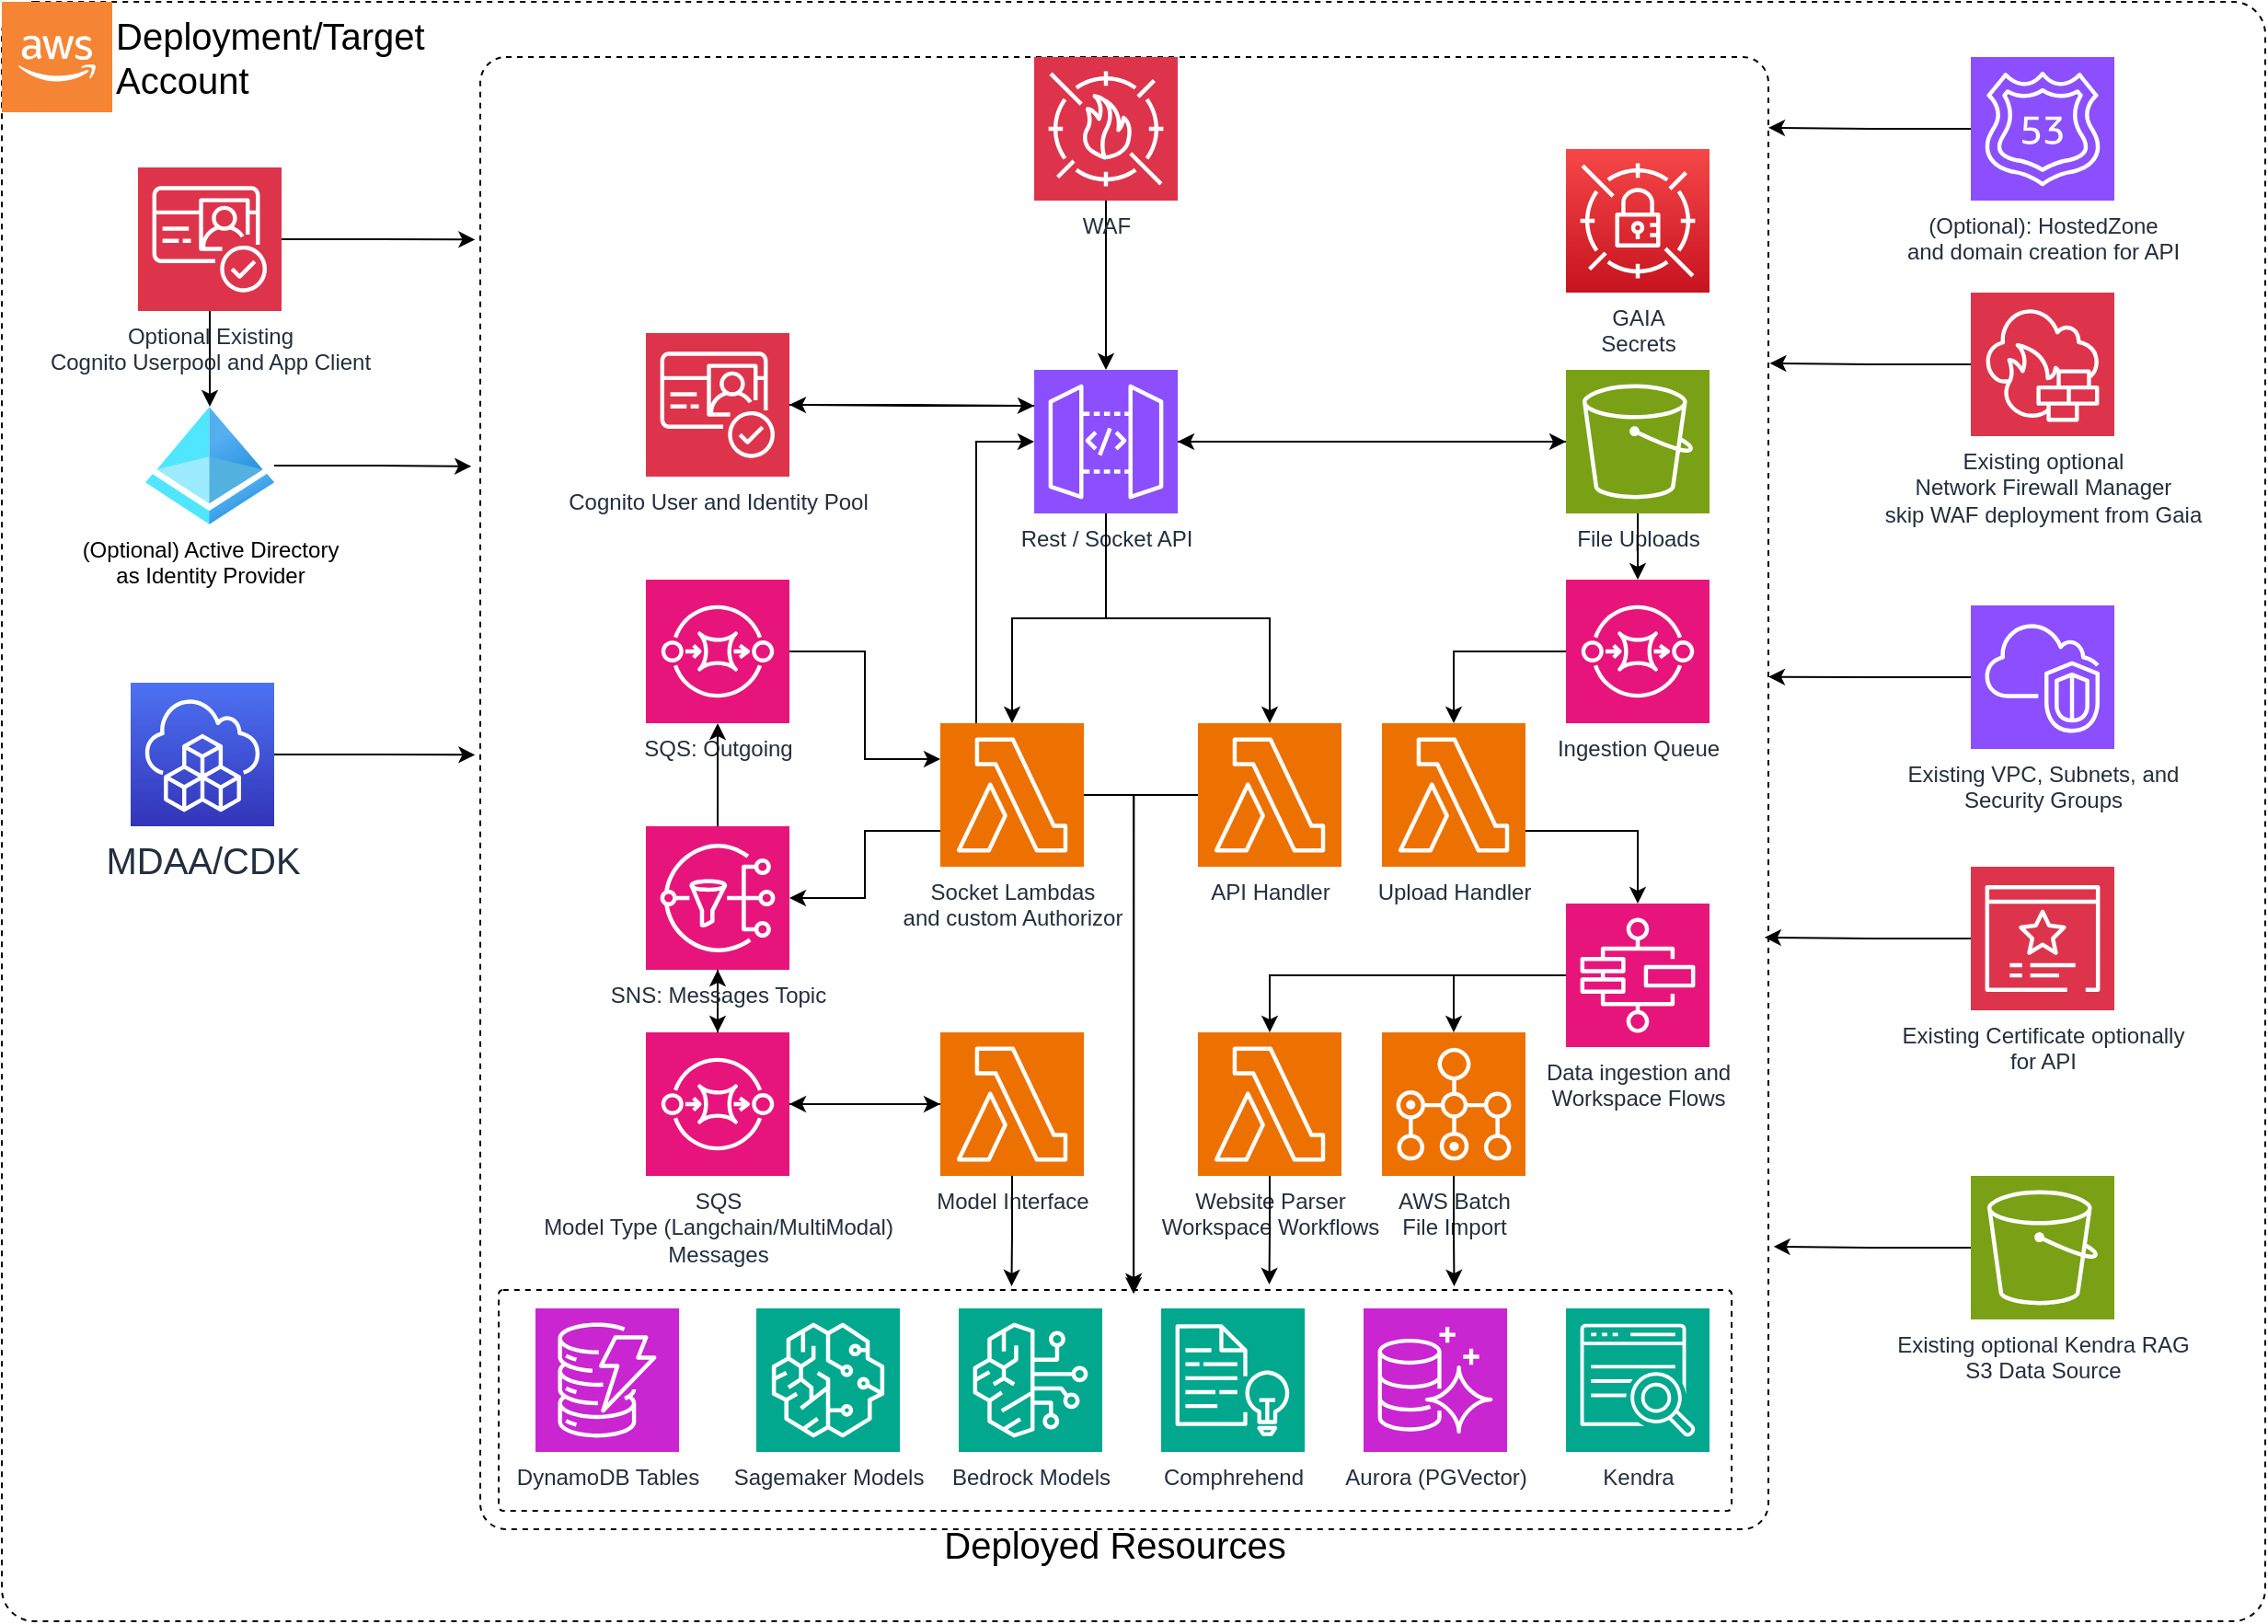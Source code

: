 <mxfile version="24.2.5" type="device">
  <diagram name="Page-1" id="XUacAyCLRv4PhZZHWHxI">
    <mxGraphModel dx="1836" dy="709" grid="1" gridSize="10" guides="1" tooltips="1" connect="1" arrows="1" fold="1" page="1" pageScale="1" pageWidth="850" pageHeight="1100" math="0" shadow="0">
      <root>
        <mxCell id="0" />
        <mxCell id="1" parent="0" />
        <mxCell id="eEkMke8qo6kX0QKmBNdO-102" value="" style="rounded=1;whiteSpace=wrap;html=1;fontSize=20;fillColor=none;arcSize=2;dashed=1;labelPosition=center;verticalLabelPosition=bottom;align=center;verticalAlign=top;" vertex="1" parent="1">
          <mxGeometry x="-830" y="10" width="1230" height="880" as="geometry" />
        </mxCell>
        <mxCell id="eEkMke8qo6kX0QKmBNdO-4" value="" style="rounded=1;whiteSpace=wrap;html=1;fontSize=20;fillColor=none;arcSize=2;dashed=1;labelPosition=center;verticalLabelPosition=bottom;align=center;verticalAlign=top;" vertex="1" parent="1">
          <mxGeometry x="-570" y="40" width="700" height="800" as="geometry" />
        </mxCell>
        <mxCell id="eEkMke8qo6kX0QKmBNdO-5" value="MDAA/CDK" style="sketch=0;points=[[0,0,0],[0.25,0,0],[0.5,0,0],[0.75,0,0],[1,0,0],[0,1,0],[0.25,1,0],[0.5,1,0],[0.75,1,0],[1,1,0],[0,0.25,0],[0,0.5,0],[0,0.75,0],[1,0.25,0],[1,0.5,0],[1,0.75,0]];outlineConnect=0;fontColor=#232F3E;gradientColor=#4D72F3;gradientDirection=north;fillColor=#3334B9;strokeColor=#ffffff;dashed=0;verticalLabelPosition=bottom;verticalAlign=top;align=center;html=1;fontSize=20;fontStyle=0;aspect=fixed;shape=mxgraph.aws4.resourceIcon;resIcon=mxgraph.aws4.cloud_development_kit;" vertex="1" parent="1">
          <mxGeometry x="-760" y="380" width="78" height="78" as="geometry" />
        </mxCell>
        <mxCell id="eEkMke8qo6kX0QKmBNdO-117" style="edgeStyle=orthogonalEdgeStyle;rounded=0;orthogonalLoop=1;jettySize=auto;html=1;exitX=0;exitY=0.25;exitDx=0;exitDy=0;exitPerimeter=0;" edge="1" parent="1" source="eEkMke8qo6kX0QKmBNdO-11" target="eEkMke8qo6kX0QKmBNdO-12">
          <mxGeometry relative="1" as="geometry" />
        </mxCell>
        <mxCell id="eEkMke8qo6kX0QKmBNdO-11" value="Rest / Socket API" style="sketch=0;points=[[0,0,0],[0.25,0,0],[0.5,0,0],[0.75,0,0],[1,0,0],[0,1,0],[0.25,1,0],[0.5,1,0],[0.75,1,0],[1,1,0],[0,0.25,0],[0,0.5,0],[0,0.75,0],[1,0.25,0],[1,0.5,0],[1,0.75,0]];outlineConnect=0;fontColor=#232F3E;fillColor=#8C4FFF;strokeColor=#ffffff;dashed=0;verticalLabelPosition=bottom;verticalAlign=top;align=center;html=1;fontSize=12;fontStyle=0;aspect=fixed;shape=mxgraph.aws4.resourceIcon;resIcon=mxgraph.aws4.api_gateway;" vertex="1" parent="1">
          <mxGeometry x="-269" y="210" width="78" height="78" as="geometry" />
        </mxCell>
        <mxCell id="eEkMke8qo6kX0QKmBNdO-12" value="Cognito User and Identity Pool" style="sketch=0;points=[[0,0,0],[0.25,0,0],[0.5,0,0],[0.75,0,0],[1,0,0],[0,1,0],[0.25,1,0],[0.5,1,0],[0.75,1,0],[1,1,0],[0,0.25,0],[0,0.5,0],[0,0.75,0],[1,0.25,0],[1,0.5,0],[1,0.75,0]];outlineConnect=0;fontColor=#232F3E;fillColor=#DD344C;strokeColor=#ffffff;dashed=0;verticalLabelPosition=bottom;verticalAlign=top;align=center;html=1;fontSize=12;fontStyle=0;aspect=fixed;shape=mxgraph.aws4.resourceIcon;resIcon=mxgraph.aws4.cognito;" vertex="1" parent="1">
          <mxGeometry x="-480" y="190" width="78" height="78" as="geometry" />
        </mxCell>
        <mxCell id="eEkMke8qo6kX0QKmBNdO-13" value="File Uploads" style="sketch=0;points=[[0,0,0],[0.25,0,0],[0.5,0,0],[0.75,0,0],[1,0,0],[0,1,0],[0.25,1,0],[0.5,1,0],[0.75,1,0],[1,1,0],[0,0.25,0],[0,0.5,0],[0,0.75,0],[1,0.25,0],[1,0.5,0],[1,0.75,0]];outlineConnect=0;fontColor=#232F3E;fillColor=#7AA116;strokeColor=#ffffff;dashed=0;verticalLabelPosition=bottom;verticalAlign=top;align=center;html=1;fontSize=12;fontStyle=0;aspect=fixed;shape=mxgraph.aws4.resourceIcon;resIcon=mxgraph.aws4.s3;" vertex="1" parent="1">
          <mxGeometry x="20" y="210" width="78" height="78" as="geometry" />
        </mxCell>
        <mxCell id="eEkMke8qo6kX0QKmBNdO-15" value="Socket Lambdas&lt;br&gt;and custom Authorizor" style="sketch=0;points=[[0,0,0],[0.25,0,0],[0.5,0,0],[0.75,0,0],[1,0,0],[0,1,0],[0.25,1,0],[0.5,1,0],[0.75,1,0],[1,1,0],[0,0.25,0],[0,0.5,0],[0,0.75,0],[1,0.25,0],[1,0.5,0],[1,0.75,0]];outlineConnect=0;fontColor=#232F3E;fillColor=#ED7100;strokeColor=#ffffff;dashed=0;verticalLabelPosition=bottom;verticalAlign=top;align=center;html=1;fontSize=12;fontStyle=0;aspect=fixed;shape=mxgraph.aws4.resourceIcon;resIcon=mxgraph.aws4.lambda;" vertex="1" parent="1">
          <mxGeometry x="-320" y="402" width="78" height="78" as="geometry" />
        </mxCell>
        <mxCell id="eEkMke8qo6kX0QKmBNdO-53" style="edgeStyle=orthogonalEdgeStyle;rounded=0;orthogonalLoop=1;jettySize=auto;html=1;exitX=1;exitY=0.5;exitDx=0;exitDy=0;exitPerimeter=0;" edge="1" parent="1" source="eEkMke8qo6kX0QKmBNdO-16" target="eEkMke8qo6kX0QKmBNdO-28">
          <mxGeometry relative="1" as="geometry" />
        </mxCell>
        <mxCell id="eEkMke8qo6kX0QKmBNdO-57" style="edgeStyle=orthogonalEdgeStyle;rounded=0;orthogonalLoop=1;jettySize=auto;html=1;exitX=0.5;exitY=0;exitDx=0;exitDy=0;exitPerimeter=0;" edge="1" parent="1" source="eEkMke8qo6kX0QKmBNdO-16" target="eEkMke8qo6kX0QKmBNdO-31">
          <mxGeometry relative="1" as="geometry" />
        </mxCell>
        <mxCell id="eEkMke8qo6kX0QKmBNdO-16" value="SQS&lt;br&gt;Model Type (Langchain/MultiModal) &lt;br&gt;Messages" style="sketch=0;points=[[0,0,0],[0.25,0,0],[0.5,0,0],[0.75,0,0],[1,0,0],[0,1,0],[0.25,1,0],[0.5,1,0],[0.75,1,0],[1,1,0],[0,0.25,0],[0,0.5,0],[0,0.75,0],[1,0.25,0],[1,0.5,0],[1,0.75,0]];outlineConnect=0;fontColor=#232F3E;fillColor=#E7157B;strokeColor=#ffffff;dashed=0;verticalLabelPosition=bottom;verticalAlign=top;align=center;html=1;fontSize=12;fontStyle=0;aspect=fixed;shape=mxgraph.aws4.resourceIcon;resIcon=mxgraph.aws4.sqs;" vertex="1" parent="1">
          <mxGeometry x="-480" y="570" width="78" height="78" as="geometry" />
        </mxCell>
        <mxCell id="eEkMke8qo6kX0QKmBNdO-18" value="API Handler" style="sketch=0;points=[[0,0,0],[0.25,0,0],[0.5,0,0],[0.75,0,0],[1,0,0],[0,1,0],[0.25,1,0],[0.5,1,0],[0.75,1,0],[1,1,0],[0,0.25,0],[0,0.5,0],[0,0.75,0],[1,0.25,0],[1,0.5,0],[1,0.75,0]];outlineConnect=0;fontColor=#232F3E;fillColor=#ED7100;strokeColor=#ffffff;dashed=0;verticalLabelPosition=bottom;verticalAlign=top;align=center;html=1;fontSize=12;fontStyle=0;aspect=fixed;shape=mxgraph.aws4.resourceIcon;resIcon=mxgraph.aws4.lambda;" vertex="1" parent="1">
          <mxGeometry x="-180" y="402" width="78" height="78" as="geometry" />
        </mxCell>
        <mxCell id="eEkMke8qo6kX0QKmBNdO-19" value="Data ingestion and&lt;br&gt;Workspace Flows" style="sketch=0;points=[[0,0,0],[0.25,0,0],[0.5,0,0],[0.75,0,0],[1,0,0],[0,1,0],[0.25,1,0],[0.5,1,0],[0.75,1,0],[1,1,0],[0,0.25,0],[0,0.5,0],[0,0.75,0],[1,0.25,0],[1,0.5,0],[1,0.75,0]];outlineConnect=0;fontColor=#232F3E;fillColor=#E7157B;strokeColor=#ffffff;dashed=0;verticalLabelPosition=bottom;verticalAlign=top;align=center;html=1;fontSize=12;fontStyle=0;aspect=fixed;shape=mxgraph.aws4.resourceIcon;resIcon=mxgraph.aws4.step_functions;" vertex="1" parent="1">
          <mxGeometry x="20" y="500" width="78" height="78" as="geometry" />
        </mxCell>
        <mxCell id="eEkMke8qo6kX0QKmBNdO-20" value="DynamoDB Tables" style="sketch=0;points=[[0,0,0],[0.25,0,0],[0.5,0,0],[0.75,0,0],[1,0,0],[0,1,0],[0.25,1,0],[0.5,1,0],[0.75,1,0],[1,1,0],[0,0.25,0],[0,0.5,0],[0,0.75,0],[1,0.25,0],[1,0.5,0],[1,0.75,0]];outlineConnect=0;fontColor=#232F3E;fillColor=#C925D1;strokeColor=#ffffff;dashed=0;verticalLabelPosition=bottom;verticalAlign=top;align=center;html=1;fontSize=12;fontStyle=0;aspect=fixed;shape=mxgraph.aws4.resourceIcon;resIcon=mxgraph.aws4.dynamodb;" vertex="1" parent="1">
          <mxGeometry x="-540" y="720" width="78" height="78" as="geometry" />
        </mxCell>
        <mxCell id="eEkMke8qo6kX0QKmBNdO-21" value="Sagemaker Models" style="sketch=0;points=[[0,0,0],[0.25,0,0],[0.5,0,0],[0.75,0,0],[1,0,0],[0,1,0],[0.25,1,0],[0.5,1,0],[0.75,1,0],[1,1,0],[0,0.25,0],[0,0.5,0],[0,0.75,0],[1,0.25,0],[1,0.5,0],[1,0.75,0]];outlineConnect=0;fontColor=#232F3E;fillColor=#01A88D;strokeColor=#ffffff;dashed=0;verticalLabelPosition=bottom;verticalAlign=top;align=center;html=1;fontSize=12;fontStyle=0;aspect=fixed;shape=mxgraph.aws4.resourceIcon;resIcon=mxgraph.aws4.sagemaker;" vertex="1" parent="1">
          <mxGeometry x="-420" y="720" width="78" height="78" as="geometry" />
        </mxCell>
        <mxCell id="eEkMke8qo6kX0QKmBNdO-22" value="Bedrock Models" style="sketch=0;points=[[0,0,0],[0.25,0,0],[0.5,0,0],[0.75,0,0],[1,0,0],[0,1,0],[0.25,1,0],[0.5,1,0],[0.75,1,0],[1,1,0],[0,0.25,0],[0,0.5,0],[0,0.75,0],[1,0.25,0],[1,0.5,0],[1,0.75,0]];outlineConnect=0;fontColor=#232F3E;fillColor=#01A88D;strokeColor=#ffffff;dashed=0;verticalLabelPosition=bottom;verticalAlign=top;align=center;html=1;fontSize=12;fontStyle=0;aspect=fixed;shape=mxgraph.aws4.resourceIcon;resIcon=mxgraph.aws4.bedrock;" vertex="1" parent="1">
          <mxGeometry x="-310" y="720" width="78" height="78" as="geometry" />
        </mxCell>
        <mxCell id="eEkMke8qo6kX0QKmBNdO-23" value="Comphrehend" style="sketch=0;points=[[0,0,0],[0.25,0,0],[0.5,0,0],[0.75,0,0],[1,0,0],[0,1,0],[0.25,1,0],[0.5,1,0],[0.75,1,0],[1,1,0],[0,0.25,0],[0,0.5,0],[0,0.75,0],[1,0.25,0],[1,0.5,0],[1,0.75,0]];outlineConnect=0;fontColor=#232F3E;fillColor=#01A88D;strokeColor=#ffffff;dashed=0;verticalLabelPosition=bottom;verticalAlign=top;align=center;html=1;fontSize=12;fontStyle=0;aspect=fixed;shape=mxgraph.aws4.resourceIcon;resIcon=mxgraph.aws4.comprehend;" vertex="1" parent="1">
          <mxGeometry x="-200" y="720" width="78" height="78" as="geometry" />
        </mxCell>
        <mxCell id="eEkMke8qo6kX0QKmBNdO-24" value="Kendra" style="sketch=0;points=[[0,0,0],[0.25,0,0],[0.5,0,0],[0.75,0,0],[1,0,0],[0,1,0],[0.25,1,0],[0.5,1,0],[0.75,1,0],[1,1,0],[0,0.25,0],[0,0.5,0],[0,0.75,0],[1,0.25,0],[1,0.5,0],[1,0.75,0]];outlineConnect=0;fontColor=#232F3E;fillColor=#01A88D;strokeColor=#ffffff;dashed=0;verticalLabelPosition=bottom;verticalAlign=top;align=center;html=1;fontSize=12;fontStyle=0;aspect=fixed;shape=mxgraph.aws4.resourceIcon;resIcon=mxgraph.aws4.kendra;" vertex="1" parent="1">
          <mxGeometry x="20" y="720" width="78" height="78" as="geometry" />
        </mxCell>
        <mxCell id="eEkMke8qo6kX0QKmBNdO-25" value="Aurora (PGVector)" style="sketch=0;points=[[0,0,0],[0.25,0,0],[0.5,0,0],[0.75,0,0],[1,0,0],[0,1,0],[0.25,1,0],[0.5,1,0],[0.75,1,0],[1,1,0],[0,0.25,0],[0,0.5,0],[0,0.75,0],[1,0.25,0],[1,0.5,0],[1,0.75,0]];outlineConnect=0;fontColor=#232F3E;fillColor=#C925D1;strokeColor=#ffffff;dashed=0;verticalLabelPosition=bottom;verticalAlign=top;align=center;html=1;fontSize=12;fontStyle=0;aspect=fixed;shape=mxgraph.aws4.resourceIcon;resIcon=mxgraph.aws4.aurora;" vertex="1" parent="1">
          <mxGeometry x="-90" y="720" width="78" height="78" as="geometry" />
        </mxCell>
        <mxCell id="eEkMke8qo6kX0QKmBNdO-26" value="Ingestion Queue" style="sketch=0;points=[[0,0,0],[0.25,0,0],[0.5,0,0],[0.75,0,0],[1,0,0],[0,1,0],[0.25,1,0],[0.5,1,0],[0.75,1,0],[1,1,0],[0,0.25,0],[0,0.5,0],[0,0.75,0],[1,0.25,0],[1,0.5,0],[1,0.75,0]];outlineConnect=0;fontColor=#232F3E;fillColor=#E7157B;strokeColor=#ffffff;dashed=0;verticalLabelPosition=bottom;verticalAlign=top;align=center;html=1;fontSize=12;fontStyle=0;aspect=fixed;shape=mxgraph.aws4.resourceIcon;resIcon=mxgraph.aws4.sqs;" vertex="1" parent="1">
          <mxGeometry x="20" y="324" width="78" height="78" as="geometry" />
        </mxCell>
        <mxCell id="eEkMke8qo6kX0QKmBNdO-27" value="GAIA&lt;br&gt;Secrets" style="sketch=0;points=[[0,0,0],[0.25,0,0],[0.5,0,0],[0.75,0,0],[1,0,0],[0,1,0],[0.25,1,0],[0.5,1,0],[0.75,1,0],[1,1,0],[0,0.25,0],[0,0.5,0],[0,0.75,0],[1,0.25,0],[1,0.5,0],[1,0.75,0]];outlineConnect=0;fontColor=#232F3E;gradientColor=#F54749;gradientDirection=north;fillColor=#C7131F;strokeColor=#ffffff;dashed=0;verticalLabelPosition=bottom;verticalAlign=top;align=center;html=1;fontSize=12;fontStyle=0;aspect=fixed;shape=mxgraph.aws4.resourceIcon;resIcon=mxgraph.aws4.secrets_manager;" vertex="1" parent="1">
          <mxGeometry x="20" y="90" width="78" height="78" as="geometry" />
        </mxCell>
        <mxCell id="eEkMke8qo6kX0QKmBNdO-28" value="Model Interface" style="sketch=0;points=[[0,0,0],[0.25,0,0],[0.5,0,0],[0.75,0,0],[1,0,0],[0,1,0],[0.25,1,0],[0.5,1,0],[0.75,1,0],[1,1,0],[0,0.25,0],[0,0.5,0],[0,0.75,0],[1,0.25,0],[1,0.5,0],[1,0.75,0]];outlineConnect=0;fontColor=#232F3E;fillColor=#ED7100;strokeColor=#ffffff;dashed=0;verticalLabelPosition=bottom;verticalAlign=top;align=center;html=1;fontSize=12;fontStyle=0;aspect=fixed;shape=mxgraph.aws4.resourceIcon;resIcon=mxgraph.aws4.lambda;" vertex="1" parent="1">
          <mxGeometry x="-320" y="570" width="78" height="78" as="geometry" />
        </mxCell>
        <mxCell id="eEkMke8qo6kX0QKmBNdO-29" value="Website Parser&lt;br&gt;Workspace Workflows" style="sketch=0;points=[[0,0,0],[0.25,0,0],[0.5,0,0],[0.75,0,0],[1,0,0],[0,1,0],[0.25,1,0],[0.5,1,0],[0.75,1,0],[1,1,0],[0,0.25,0],[0,0.5,0],[0,0.75,0],[1,0.25,0],[1,0.5,0],[1,0.75,0]];outlineConnect=0;fontColor=#232F3E;fillColor=#ED7100;strokeColor=#ffffff;dashed=0;verticalLabelPosition=bottom;verticalAlign=top;align=center;html=1;fontSize=12;fontStyle=0;aspect=fixed;shape=mxgraph.aws4.resourceIcon;resIcon=mxgraph.aws4.lambda;" vertex="1" parent="1">
          <mxGeometry x="-180" y="570" width="78" height="78" as="geometry" />
        </mxCell>
        <mxCell id="eEkMke8qo6kX0QKmBNdO-52" style="edgeStyle=orthogonalEdgeStyle;rounded=0;orthogonalLoop=1;jettySize=auto;html=1;" edge="1" parent="1" source="eEkMke8qo6kX0QKmBNdO-31" target="eEkMke8qo6kX0QKmBNdO-16">
          <mxGeometry relative="1" as="geometry" />
        </mxCell>
        <mxCell id="eEkMke8qo6kX0QKmBNdO-31" value="SNS: Messages Topic" style="sketch=0;points=[[0,0,0],[0.25,0,0],[0.5,0,0],[0.75,0,0],[1,0,0],[0,1,0],[0.25,1,0],[0.5,1,0],[0.75,1,0],[1,1,0],[0,0.25,0],[0,0.5,0],[0,0.75,0],[1,0.25,0],[1,0.5,0],[1,0.75,0]];outlineConnect=0;fontColor=#232F3E;fillColor=#E7157B;strokeColor=#ffffff;dashed=0;verticalLabelPosition=bottom;verticalAlign=top;align=center;html=1;fontSize=12;fontStyle=0;aspect=fixed;shape=mxgraph.aws4.resourceIcon;resIcon=mxgraph.aws4.sns;" vertex="1" parent="1">
          <mxGeometry x="-480" y="458" width="78" height="78" as="geometry" />
        </mxCell>
        <mxCell id="eEkMke8qo6kX0QKmBNdO-34" value="AWS Batch&lt;br&gt;File Import" style="sketch=0;points=[[0,0,0],[0.25,0,0],[0.5,0,0],[0.75,0,0],[1,0,0],[0,1,0],[0.25,1,0],[0.5,1,0],[0.75,1,0],[1,1,0],[0,0.25,0],[0,0.5,0],[0,0.75,0],[1,0.25,0],[1,0.5,0],[1,0.75,0]];outlineConnect=0;fontColor=#232F3E;fillColor=#ED7100;strokeColor=#ffffff;dashed=0;verticalLabelPosition=bottom;verticalAlign=top;align=center;html=1;fontSize=12;fontStyle=0;aspect=fixed;shape=mxgraph.aws4.resourceIcon;resIcon=mxgraph.aws4.batch;" vertex="1" parent="1">
          <mxGeometry x="-80" y="570" width="78" height="78" as="geometry" />
        </mxCell>
        <mxCell id="eEkMke8qo6kX0QKmBNdO-35" value="Existing VPC, Subnets, and&lt;br&gt;Security Groups" style="sketch=0;points=[[0,0,0],[0.25,0,0],[0.5,0,0],[0.75,0,0],[1,0,0],[0,1,0],[0.25,1,0],[0.5,1,0],[0.75,1,0],[1,1,0],[0,0.25,0],[0,0.5,0],[0,0.75,0],[1,0.25,0],[1,0.5,0],[1,0.75,0]];outlineConnect=0;fontColor=#232F3E;fillColor=#8C4FFF;strokeColor=#ffffff;dashed=0;verticalLabelPosition=bottom;verticalAlign=top;align=center;html=1;fontSize=12;fontStyle=0;aspect=fixed;shape=mxgraph.aws4.resourceIcon;resIcon=mxgraph.aws4.vpc;" vertex="1" parent="1">
          <mxGeometry x="240" y="338" width="78" height="78" as="geometry" />
        </mxCell>
        <mxCell id="eEkMke8qo6kX0QKmBNdO-37" value="Existing Certificate optionally&lt;br&gt;for API" style="sketch=0;points=[[0,0,0],[0.25,0,0],[0.5,0,0],[0.75,0,0],[1,0,0],[0,1,0],[0.25,1,0],[0.5,1,0],[0.75,1,0],[1,1,0],[0,0.25,0],[0,0.5,0],[0,0.75,0],[1,0.25,0],[1,0.5,0],[1,0.75,0]];outlineConnect=0;fontColor=#232F3E;fillColor=#DD344C;strokeColor=#ffffff;dashed=0;verticalLabelPosition=bottom;verticalAlign=top;align=center;html=1;fontSize=12;fontStyle=0;aspect=fixed;shape=mxgraph.aws4.resourceIcon;resIcon=mxgraph.aws4.certificate_manager_3;" vertex="1" parent="1">
          <mxGeometry x="240" y="480" width="78" height="78" as="geometry" />
        </mxCell>
        <mxCell id="eEkMke8qo6kX0QKmBNdO-116" style="edgeStyle=orthogonalEdgeStyle;rounded=0;orthogonalLoop=1;jettySize=auto;html=1;exitX=0.5;exitY=1;exitDx=0;exitDy=0;exitPerimeter=0;" edge="1" parent="1" source="eEkMke8qo6kX0QKmBNdO-38" target="eEkMke8qo6kX0QKmBNdO-11">
          <mxGeometry relative="1" as="geometry" />
        </mxCell>
        <mxCell id="eEkMke8qo6kX0QKmBNdO-38" value="WAF" style="sketch=0;points=[[0,0,0],[0.25,0,0],[0.5,0,0],[0.75,0,0],[1,0,0],[0,1,0],[0.25,1,0],[0.5,1,0],[0.75,1,0],[1,1,0],[0,0.25,0],[0,0.5,0],[0,0.75,0],[1,0.25,0],[1,0.5,0],[1,0.75,0]];outlineConnect=0;fontColor=#232F3E;fillColor=#DD344C;strokeColor=#ffffff;dashed=0;verticalLabelPosition=bottom;verticalAlign=top;align=center;html=1;fontSize=12;fontStyle=0;aspect=fixed;shape=mxgraph.aws4.resourceIcon;resIcon=mxgraph.aws4.waf;" vertex="1" parent="1">
          <mxGeometry x="-269" y="40" width="78" height="78" as="geometry" />
        </mxCell>
        <mxCell id="eEkMke8qo6kX0QKmBNdO-40" value="Existing optional Kendra RAG&lt;br&gt;S3 Data Source" style="sketch=0;points=[[0,0,0],[0.25,0,0],[0.5,0,0],[0.75,0,0],[1,0,0],[0,1,0],[0.25,1,0],[0.5,1,0],[0.75,1,0],[1,1,0],[0,0.25,0],[0,0.5,0],[0,0.75,0],[1,0.25,0],[1,0.5,0],[1,0.75,0]];outlineConnect=0;fontColor=#232F3E;fillColor=#7AA116;strokeColor=#ffffff;dashed=0;verticalLabelPosition=bottom;verticalAlign=top;align=center;html=1;fontSize=12;fontStyle=0;aspect=fixed;shape=mxgraph.aws4.resourceIcon;resIcon=mxgraph.aws4.s3;" vertex="1" parent="1">
          <mxGeometry x="240" y="648" width="78" height="78" as="geometry" />
        </mxCell>
        <mxCell id="eEkMke8qo6kX0QKmBNdO-42" value="Existing optional&lt;br&gt;Network Firewall Manager&lt;div&gt;skip WAF deployment from Gaia&lt;/div&gt;" style="sketch=0;points=[[0,0,0],[0.25,0,0],[0.5,0,0],[0.75,0,0],[1,0,0],[0,1,0],[0.25,1,0],[0.5,1,0],[0.75,1,0],[1,1,0],[0,0.25,0],[0,0.5,0],[0,0.75,0],[1,0.25,0],[1,0.5,0],[1,0.75,0]];outlineConnect=0;fontColor=#232F3E;fillColor=#DD344C;strokeColor=#ffffff;dashed=0;verticalLabelPosition=bottom;verticalAlign=top;align=center;html=1;fontSize=12;fontStyle=0;aspect=fixed;shape=mxgraph.aws4.resourceIcon;resIcon=mxgraph.aws4.network_firewall;" vertex="1" parent="1">
          <mxGeometry x="240" y="168" width="78" height="78" as="geometry" />
        </mxCell>
        <mxCell id="eEkMke8qo6kX0QKmBNdO-44" value="(Optional) Active Directory&lt;br&gt;as Identity Provider" style="image;aspect=fixed;html=1;points=[];align=center;fontSize=12;image=img/lib/azure2/identity/Azure_Active_Directory.svg;" vertex="1" parent="1">
          <mxGeometry x="-752" y="230" width="70" height="64" as="geometry" />
        </mxCell>
        <mxCell id="eEkMke8qo6kX0QKmBNdO-48" style="edgeStyle=orthogonalEdgeStyle;rounded=0;orthogonalLoop=1;jettySize=auto;html=1;entryX=0;entryY=0.5;entryDx=0;entryDy=0;entryPerimeter=0;" edge="1" parent="1" source="eEkMke8qo6kX0QKmBNdO-11" target="eEkMke8qo6kX0QKmBNdO-13">
          <mxGeometry relative="1" as="geometry" />
        </mxCell>
        <mxCell id="eEkMke8qo6kX0QKmBNdO-56" style="edgeStyle=orthogonalEdgeStyle;rounded=0;orthogonalLoop=1;jettySize=auto;html=1;exitX=0;exitY=0.5;exitDx=0;exitDy=0;exitPerimeter=0;entryX=1;entryY=0.5;entryDx=0;entryDy=0;entryPerimeter=0;" edge="1" parent="1" source="eEkMke8qo6kX0QKmBNdO-28" target="eEkMke8qo6kX0QKmBNdO-16">
          <mxGeometry relative="1" as="geometry" />
        </mxCell>
        <mxCell id="eEkMke8qo6kX0QKmBNdO-65" style="edgeStyle=orthogonalEdgeStyle;rounded=0;orthogonalLoop=1;jettySize=auto;html=1;exitX=0;exitY=0.5;exitDx=0;exitDy=0;exitPerimeter=0;entryX=1;entryY=0.5;entryDx=0;entryDy=0;entryPerimeter=0;" edge="1" parent="1" source="eEkMke8qo6kX0QKmBNdO-13" target="eEkMke8qo6kX0QKmBNdO-11">
          <mxGeometry relative="1" as="geometry" />
        </mxCell>
        <mxCell id="eEkMke8qo6kX0QKmBNdO-66" value="SQS: Outgoing" style="sketch=0;points=[[0,0,0],[0.25,0,0],[0.5,0,0],[0.75,0,0],[1,0,0],[0,1,0],[0.25,1,0],[0.5,1,0],[0.75,1,0],[1,1,0],[0,0.25,0],[0,0.5,0],[0,0.75,0],[1,0.25,0],[1,0.5,0],[1,0.75,0]];outlineConnect=0;fontColor=#232F3E;fillColor=#E7157B;strokeColor=#ffffff;dashed=0;verticalLabelPosition=bottom;verticalAlign=top;align=center;html=1;fontSize=12;fontStyle=0;aspect=fixed;shape=mxgraph.aws4.resourceIcon;resIcon=mxgraph.aws4.sqs;" vertex="1" parent="1">
          <mxGeometry x="-480" y="324" width="78" height="78" as="geometry" />
        </mxCell>
        <mxCell id="eEkMke8qo6kX0QKmBNdO-72" style="edgeStyle=orthogonalEdgeStyle;rounded=0;orthogonalLoop=1;jettySize=auto;html=1;exitX=0.25;exitY=0;exitDx=0;exitDy=0;exitPerimeter=0;entryX=0;entryY=0.5;entryDx=0;entryDy=0;entryPerimeter=0;" edge="1" parent="1" source="eEkMke8qo6kX0QKmBNdO-15" target="eEkMke8qo6kX0QKmBNdO-11">
          <mxGeometry relative="1" as="geometry" />
        </mxCell>
        <mxCell id="eEkMke8qo6kX0QKmBNdO-74" style="edgeStyle=orthogonalEdgeStyle;rounded=0;orthogonalLoop=1;jettySize=auto;html=1;exitX=0.5;exitY=0;exitDx=0;exitDy=0;exitPerimeter=0;entryX=0.5;entryY=1;entryDx=0;entryDy=0;entryPerimeter=0;" edge="1" parent="1" source="eEkMke8qo6kX0QKmBNdO-31" target="eEkMke8qo6kX0QKmBNdO-66">
          <mxGeometry relative="1" as="geometry" />
        </mxCell>
        <mxCell id="eEkMke8qo6kX0QKmBNdO-93" value="Deployed Resources" style="rounded=1;whiteSpace=wrap;html=1;fontSize=20;fillColor=none;arcSize=2;dashed=1;labelPosition=center;verticalLabelPosition=bottom;align=center;verticalAlign=top;" vertex="1" parent="1">
          <mxGeometry x="-560" y="710" width="670" height="120" as="geometry" />
        </mxCell>
        <mxCell id="eEkMke8qo6kX0QKmBNdO-97" style="edgeStyle=orthogonalEdgeStyle;rounded=0;orthogonalLoop=1;jettySize=auto;html=1;exitX=0;exitY=0.5;exitDx=0;exitDy=0;exitPerimeter=0;entryX=0.515;entryY=0.018;entryDx=0;entryDy=0;entryPerimeter=0;" edge="1" parent="1" source="eEkMke8qo6kX0QKmBNdO-18" target="eEkMke8qo6kX0QKmBNdO-93">
          <mxGeometry relative="1" as="geometry" />
        </mxCell>
        <mxCell id="eEkMke8qo6kX0QKmBNdO-100" style="edgeStyle=orthogonalEdgeStyle;rounded=0;orthogonalLoop=1;jettySize=auto;html=1;exitX=1;exitY=0.5;exitDx=0;exitDy=0;exitPerimeter=0;entryX=0.515;entryY=0;entryDx=0;entryDy=0;entryPerimeter=0;" edge="1" parent="1" source="eEkMke8qo6kX0QKmBNdO-15" target="eEkMke8qo6kX0QKmBNdO-93">
          <mxGeometry relative="1" as="geometry" />
        </mxCell>
        <mxCell id="eEkMke8qo6kX0QKmBNdO-103" style="edgeStyle=orthogonalEdgeStyle;rounded=0;orthogonalLoop=1;jettySize=auto;html=1;exitX=0.5;exitY=1;exitDx=0;exitDy=0;exitPerimeter=0;entryX=0.775;entryY=-0.017;entryDx=0;entryDy=0;entryPerimeter=0;" edge="1" parent="1" source="eEkMke8qo6kX0QKmBNdO-34" target="eEkMke8qo6kX0QKmBNdO-93">
          <mxGeometry relative="1" as="geometry" />
        </mxCell>
        <mxCell id="eEkMke8qo6kX0QKmBNdO-104" style="edgeStyle=orthogonalEdgeStyle;rounded=0;orthogonalLoop=1;jettySize=auto;html=1;exitX=0.5;exitY=1;exitDx=0;exitDy=0;exitPerimeter=0;entryX=0.625;entryY=-0.025;entryDx=0;entryDy=0;entryPerimeter=0;" edge="1" parent="1" source="eEkMke8qo6kX0QKmBNdO-29" target="eEkMke8qo6kX0QKmBNdO-93">
          <mxGeometry relative="1" as="geometry" />
        </mxCell>
        <mxCell id="eEkMke8qo6kX0QKmBNdO-105" style="edgeStyle=orthogonalEdgeStyle;rounded=0;orthogonalLoop=1;jettySize=auto;html=1;entryX=0.416;entryY=-0.017;entryDx=0;entryDy=0;entryPerimeter=0;" edge="1" parent="1" source="eEkMke8qo6kX0QKmBNdO-28" target="eEkMke8qo6kX0QKmBNdO-93">
          <mxGeometry relative="1" as="geometry" />
        </mxCell>
        <mxCell id="eEkMke8qo6kX0QKmBNdO-106" style="edgeStyle=orthogonalEdgeStyle;rounded=0;orthogonalLoop=1;jettySize=auto;html=1;exitX=1;exitY=0.5;exitDx=0;exitDy=0;exitPerimeter=0;entryX=-0.004;entryY=0.474;entryDx=0;entryDy=0;entryPerimeter=0;" edge="1" parent="1" source="eEkMke8qo6kX0QKmBNdO-5" target="eEkMke8qo6kX0QKmBNdO-4">
          <mxGeometry relative="1" as="geometry" />
        </mxCell>
        <mxCell id="eEkMke8qo6kX0QKmBNdO-108" style="edgeStyle=orthogonalEdgeStyle;rounded=0;orthogonalLoop=1;jettySize=auto;html=1;entryX=-0.007;entryY=0.278;entryDx=0;entryDy=0;entryPerimeter=0;" edge="1" parent="1" source="eEkMke8qo6kX0QKmBNdO-44" target="eEkMke8qo6kX0QKmBNdO-4">
          <mxGeometry relative="1" as="geometry" />
        </mxCell>
        <mxCell id="eEkMke8qo6kX0QKmBNdO-109" style="edgeStyle=orthogonalEdgeStyle;rounded=0;orthogonalLoop=1;jettySize=auto;html=1;exitX=0;exitY=0.5;exitDx=0;exitDy=0;exitPerimeter=0;entryX=1.001;entryY=0.208;entryDx=0;entryDy=0;entryPerimeter=0;" edge="1" parent="1" source="eEkMke8qo6kX0QKmBNdO-42" target="eEkMke8qo6kX0QKmBNdO-4">
          <mxGeometry relative="1" as="geometry" />
        </mxCell>
        <mxCell id="eEkMke8qo6kX0QKmBNdO-110" style="edgeStyle=orthogonalEdgeStyle;rounded=0;orthogonalLoop=1;jettySize=auto;html=1;exitX=0;exitY=0.5;exitDx=0;exitDy=0;exitPerimeter=0;entryX=1;entryY=0.421;entryDx=0;entryDy=0;entryPerimeter=0;" edge="1" parent="1" source="eEkMke8qo6kX0QKmBNdO-35" target="eEkMke8qo6kX0QKmBNdO-4">
          <mxGeometry relative="1" as="geometry" />
        </mxCell>
        <mxCell id="eEkMke8qo6kX0QKmBNdO-111" style="edgeStyle=orthogonalEdgeStyle;rounded=0;orthogonalLoop=1;jettySize=auto;html=1;exitX=0;exitY=0.5;exitDx=0;exitDy=0;exitPerimeter=0;entryX=0.997;entryY=0.598;entryDx=0;entryDy=0;entryPerimeter=0;" edge="1" parent="1" source="eEkMke8qo6kX0QKmBNdO-37" target="eEkMke8qo6kX0QKmBNdO-4">
          <mxGeometry relative="1" as="geometry" />
        </mxCell>
        <mxCell id="eEkMke8qo6kX0QKmBNdO-113" value="(Optional): HostedZone&lt;br&gt;and domain creation for API" style="sketch=0;points=[[0,0,0],[0.25,0,0],[0.5,0,0],[0.75,0,0],[1,0,0],[0,1,0],[0.25,1,0],[0.5,1,0],[0.75,1,0],[1,1,0],[0,0.25,0],[0,0.5,0],[0,0.75,0],[1,0.25,0],[1,0.5,0],[1,0.75,0]];outlineConnect=0;fontColor=#232F3E;fillColor=#8C4FFF;strokeColor=#ffffff;dashed=0;verticalLabelPosition=bottom;verticalAlign=top;align=center;html=1;fontSize=12;fontStyle=0;aspect=fixed;shape=mxgraph.aws4.resourceIcon;resIcon=mxgraph.aws4.route_53;" vertex="1" parent="1">
          <mxGeometry x="240" y="40" width="78" height="78" as="geometry" />
        </mxCell>
        <mxCell id="eEkMke8qo6kX0QKmBNdO-114" style="edgeStyle=orthogonalEdgeStyle;rounded=0;orthogonalLoop=1;jettySize=auto;html=1;entryX=1;entryY=0.048;entryDx=0;entryDy=0;entryPerimeter=0;" edge="1" parent="1" source="eEkMke8qo6kX0QKmBNdO-113" target="eEkMke8qo6kX0QKmBNdO-4">
          <mxGeometry relative="1" as="geometry" />
        </mxCell>
        <mxCell id="eEkMke8qo6kX0QKmBNdO-115" style="edgeStyle=orthogonalEdgeStyle;rounded=0;orthogonalLoop=1;jettySize=auto;html=1;entryX=1.004;entryY=0.808;entryDx=0;entryDy=0;entryPerimeter=0;" edge="1" parent="1" source="eEkMke8qo6kX0QKmBNdO-40" target="eEkMke8qo6kX0QKmBNdO-4">
          <mxGeometry relative="1" as="geometry" />
        </mxCell>
        <mxCell id="eEkMke8qo6kX0QKmBNdO-120" style="edgeStyle=orthogonalEdgeStyle;rounded=0;orthogonalLoop=1;jettySize=auto;html=1;exitX=1;exitY=0.5;exitDx=0;exitDy=0;exitPerimeter=0;entryX=0;entryY=0.25;entryDx=0;entryDy=0;entryPerimeter=0;" edge="1" parent="1" source="eEkMke8qo6kX0QKmBNdO-12" target="eEkMke8qo6kX0QKmBNdO-11">
          <mxGeometry relative="1" as="geometry" />
        </mxCell>
        <mxCell id="eEkMke8qo6kX0QKmBNdO-121" style="edgeStyle=orthogonalEdgeStyle;rounded=0;orthogonalLoop=1;jettySize=auto;html=1;exitX=0.5;exitY=1;exitDx=0;exitDy=0;exitPerimeter=0;entryX=0.5;entryY=0;entryDx=0;entryDy=0;entryPerimeter=0;" edge="1" parent="1" source="eEkMke8qo6kX0QKmBNdO-11" target="eEkMke8qo6kX0QKmBNdO-15">
          <mxGeometry relative="1" as="geometry" />
        </mxCell>
        <mxCell id="eEkMke8qo6kX0QKmBNdO-122" style="edgeStyle=orthogonalEdgeStyle;rounded=0;orthogonalLoop=1;jettySize=auto;html=1;exitX=0.5;exitY=1;exitDx=0;exitDy=0;exitPerimeter=0;entryX=0.5;entryY=0;entryDx=0;entryDy=0;entryPerimeter=0;" edge="1" parent="1" source="eEkMke8qo6kX0QKmBNdO-11" target="eEkMke8qo6kX0QKmBNdO-18">
          <mxGeometry relative="1" as="geometry" />
        </mxCell>
        <mxCell id="eEkMke8qo6kX0QKmBNdO-123" value="Deployment/Target&lt;br style=&quot;font-size: 20px;&quot;&gt;Account" style="outlineConnect=0;dashed=0;verticalLabelPosition=middle;verticalAlign=middle;align=left;html=1;shape=mxgraph.aws3.cloud_2;fillColor=#F58534;gradientColor=none;labelPosition=right;fontSize=20;" vertex="1" parent="1">
          <mxGeometry x="-830" y="10" width="60" height="60" as="geometry" />
        </mxCell>
        <mxCell id="eEkMke8qo6kX0QKmBNdO-124" style="edgeStyle=orthogonalEdgeStyle;rounded=0;orthogonalLoop=1;jettySize=auto;html=1;exitX=1;exitY=0.5;exitDx=0;exitDy=0;exitPerimeter=0;entryX=0;entryY=0.25;entryDx=0;entryDy=0;entryPerimeter=0;" edge="1" parent="1" source="eEkMke8qo6kX0QKmBNdO-66" target="eEkMke8qo6kX0QKmBNdO-15">
          <mxGeometry relative="1" as="geometry" />
        </mxCell>
        <mxCell id="eEkMke8qo6kX0QKmBNdO-125" style="edgeStyle=orthogonalEdgeStyle;rounded=0;orthogonalLoop=1;jettySize=auto;html=1;exitX=0;exitY=0.75;exitDx=0;exitDy=0;exitPerimeter=0;entryX=1;entryY=0.5;entryDx=0;entryDy=0;entryPerimeter=0;" edge="1" parent="1" source="eEkMke8qo6kX0QKmBNdO-15" target="eEkMke8qo6kX0QKmBNdO-31">
          <mxGeometry relative="1" as="geometry" />
        </mxCell>
        <mxCell id="eEkMke8qo6kX0QKmBNdO-126" value="Upload Handler" style="sketch=0;points=[[0,0,0],[0.25,0,0],[0.5,0,0],[0.75,0,0],[1,0,0],[0,1,0],[0.25,1,0],[0.5,1,0],[0.75,1,0],[1,1,0],[0,0.25,0],[0,0.5,0],[0,0.75,0],[1,0.25,0],[1,0.5,0],[1,0.75,0]];outlineConnect=0;fontColor=#232F3E;fillColor=#ED7100;strokeColor=#ffffff;dashed=0;verticalLabelPosition=bottom;verticalAlign=top;align=center;html=1;fontSize=12;fontStyle=0;aspect=fixed;shape=mxgraph.aws4.resourceIcon;resIcon=mxgraph.aws4.lambda;" vertex="1" parent="1">
          <mxGeometry x="-80" y="402" width="78" height="78" as="geometry" />
        </mxCell>
        <mxCell id="eEkMke8qo6kX0QKmBNdO-127" style="edgeStyle=orthogonalEdgeStyle;rounded=0;orthogonalLoop=1;jettySize=auto;html=1;entryX=0.5;entryY=0;entryDx=0;entryDy=0;entryPerimeter=0;" edge="1" parent="1" source="eEkMke8qo6kX0QKmBNdO-26" target="eEkMke8qo6kX0QKmBNdO-126">
          <mxGeometry relative="1" as="geometry" />
        </mxCell>
        <mxCell id="eEkMke8qo6kX0QKmBNdO-128" style="edgeStyle=orthogonalEdgeStyle;rounded=0;orthogonalLoop=1;jettySize=auto;html=1;exitX=1;exitY=0.75;exitDx=0;exitDy=0;exitPerimeter=0;entryX=0.5;entryY=0;entryDx=0;entryDy=0;entryPerimeter=0;" edge="1" parent="1" source="eEkMke8qo6kX0QKmBNdO-126" target="eEkMke8qo6kX0QKmBNdO-19">
          <mxGeometry relative="1" as="geometry" />
        </mxCell>
        <mxCell id="eEkMke8qo6kX0QKmBNdO-129" style="edgeStyle=orthogonalEdgeStyle;rounded=0;orthogonalLoop=1;jettySize=auto;html=1;exitX=0;exitY=0.5;exitDx=0;exitDy=0;exitPerimeter=0;entryX=0.5;entryY=0;entryDx=0;entryDy=0;entryPerimeter=0;" edge="1" parent="1" source="eEkMke8qo6kX0QKmBNdO-19" target="eEkMke8qo6kX0QKmBNdO-29">
          <mxGeometry relative="1" as="geometry" />
        </mxCell>
        <mxCell id="eEkMke8qo6kX0QKmBNdO-130" style="edgeStyle=orthogonalEdgeStyle;rounded=0;orthogonalLoop=1;jettySize=auto;html=1;exitX=0;exitY=0.5;exitDx=0;exitDy=0;exitPerimeter=0;entryX=0.5;entryY=0;entryDx=0;entryDy=0;entryPerimeter=0;" edge="1" parent="1" source="eEkMke8qo6kX0QKmBNdO-19" target="eEkMke8qo6kX0QKmBNdO-34">
          <mxGeometry relative="1" as="geometry" />
        </mxCell>
        <mxCell id="eEkMke8qo6kX0QKmBNdO-131" style="edgeStyle=orthogonalEdgeStyle;rounded=0;orthogonalLoop=1;jettySize=auto;html=1;entryX=0.5;entryY=0;entryDx=0;entryDy=0;entryPerimeter=0;" edge="1" parent="1" source="eEkMke8qo6kX0QKmBNdO-13" target="eEkMke8qo6kX0QKmBNdO-26">
          <mxGeometry relative="1" as="geometry" />
        </mxCell>
        <mxCell id="eEkMke8qo6kX0QKmBNdO-134" value="" style="edgeStyle=orthogonalEdgeStyle;rounded=0;orthogonalLoop=1;jettySize=auto;html=1;" edge="1" parent="1" source="eEkMke8qo6kX0QKmBNdO-132" target="eEkMke8qo6kX0QKmBNdO-44">
          <mxGeometry relative="1" as="geometry" />
        </mxCell>
        <mxCell id="eEkMke8qo6kX0QKmBNdO-132" value="Optional Existing&lt;br&gt;Cognito Userpool and App Client" style="sketch=0;points=[[0,0,0],[0.25,0,0],[0.5,0,0],[0.75,0,0],[1,0,0],[0,1,0],[0.25,1,0],[0.5,1,0],[0.75,1,0],[1,1,0],[0,0.25,0],[0,0.5,0],[0,0.75,0],[1,0.25,0],[1,0.5,0],[1,0.75,0]];outlineConnect=0;fontColor=#232F3E;fillColor=#DD344C;strokeColor=#ffffff;dashed=0;verticalLabelPosition=bottom;verticalAlign=top;align=center;html=1;fontSize=12;fontStyle=0;aspect=fixed;shape=mxgraph.aws4.resourceIcon;resIcon=mxgraph.aws4.cognito;" vertex="1" parent="1">
          <mxGeometry x="-756" y="100" width="78" height="78" as="geometry" />
        </mxCell>
        <mxCell id="eEkMke8qo6kX0QKmBNdO-133" style="edgeStyle=orthogonalEdgeStyle;rounded=0;orthogonalLoop=1;jettySize=auto;html=1;entryX=-0.004;entryY=0.124;entryDx=0;entryDy=0;entryPerimeter=0;" edge="1" parent="1" source="eEkMke8qo6kX0QKmBNdO-132" target="eEkMke8qo6kX0QKmBNdO-4">
          <mxGeometry relative="1" as="geometry" />
        </mxCell>
      </root>
    </mxGraphModel>
  </diagram>
</mxfile>
